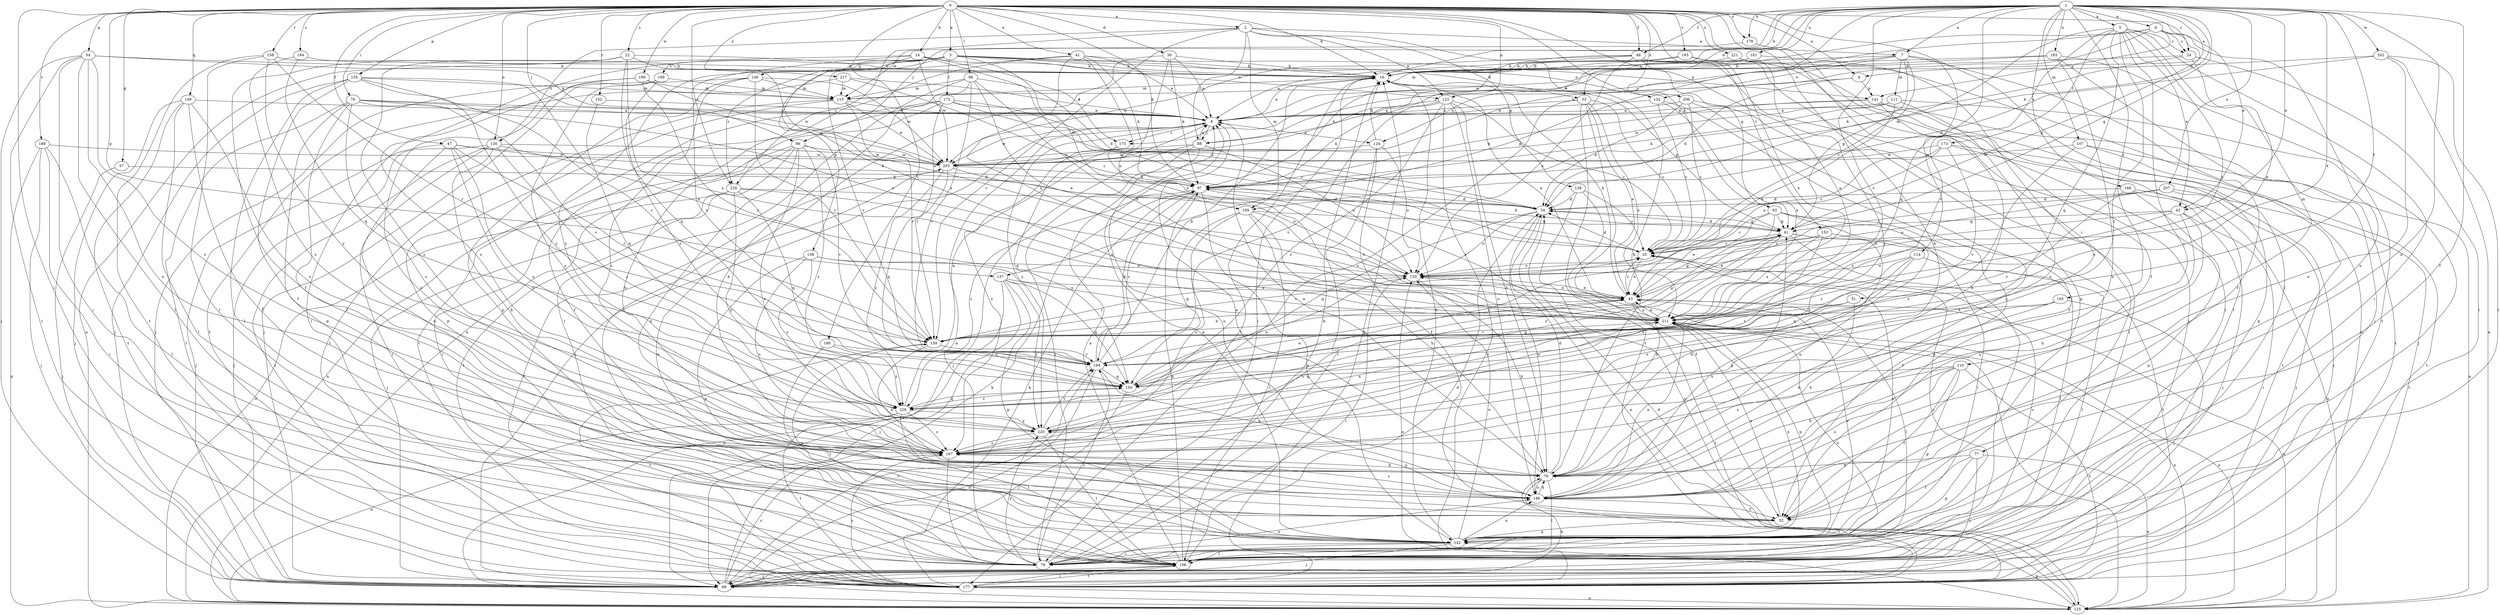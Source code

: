 strict digraph  {
0;
1;
2;
3;
4;
5;
6;
7;
8;
14;
16;
22;
24;
25;
30;
33;
34;
41;
42;
43;
47;
48;
51;
52;
54;
57;
61;
70;
76;
77;
79;
86;
88;
89;
93;
97;
98;
106;
107;
109;
110;
111;
114;
115;
123;
124;
125;
130;
132;
133;
135;
137;
138;
139;
140;
141;
142;
149;
150;
152;
153;
158;
159;
164;
165;
166;
167;
169;
172;
173;
175;
177;
179;
181;
183;
186;
188;
190;
193;
194;
199;
202;
203;
206;
207;
211;
217;
220;
221;
228;
229;
0 -> 2  [label=a];
0 -> 3  [label=a];
0 -> 4  [label=a];
0 -> 14  [label=b];
0 -> 16  [label=b];
0 -> 22  [label=c];
0 -> 30  [label=d];
0 -> 41  [label=e];
0 -> 42  [label=e];
0 -> 47  [label=f];
0 -> 48  [label=f];
0 -> 54  [label=g];
0 -> 57  [label=g];
0 -> 61  [label=g];
0 -> 70  [label=h];
0 -> 76  [label=i];
0 -> 77  [label=i];
0 -> 79  [label=i];
0 -> 86  [label=j];
0 -> 93  [label=k];
0 -> 97  [label=k];
0 -> 98  [label=l];
0 -> 106  [label=l];
0 -> 123  [label=n];
0 -> 130  [label=o];
0 -> 135  [label=p];
0 -> 137  [label=p];
0 -> 149  [label=q];
0 -> 152  [label=r];
0 -> 153  [label=r];
0 -> 158  [label=r];
0 -> 164  [label=s];
0 -> 179  [label=u];
0 -> 188  [label=v];
0 -> 190  [label=v];
0 -> 193  [label=v];
0 -> 199  [label=w];
0 -> 206  [label=x];
0 -> 217  [label=y];
0 -> 221  [label=z];
0 -> 228  [label=z];
1 -> 4  [label=a];
1 -> 5  [label=a];
1 -> 6  [label=a];
1 -> 7  [label=a];
1 -> 16  [label=b];
1 -> 24  [label=c];
1 -> 33  [label=d];
1 -> 42  [label=e];
1 -> 48  [label=f];
1 -> 51  [label=f];
1 -> 52  [label=f];
1 -> 61  [label=g];
1 -> 86  [label=j];
1 -> 97  [label=k];
1 -> 107  [label=m];
1 -> 137  [label=p];
1 -> 150  [label=q];
1 -> 165  [label=s];
1 -> 166  [label=s];
1 -> 179  [label=u];
1 -> 181  [label=u];
1 -> 183  [label=u];
1 -> 186  [label=u];
1 -> 194  [label=v];
1 -> 202  [label=w];
1 -> 203  [label=w];
1 -> 207  [label=x];
1 -> 211  [label=x];
2 -> 7  [label=a];
2 -> 70  [label=h];
2 -> 88  [label=j];
2 -> 109  [label=m];
2 -> 123  [label=n];
2 -> 130  [label=o];
2 -> 138  [label=p];
2 -> 159  [label=r];
2 -> 228  [label=z];
3 -> 16  [label=b];
3 -> 33  [label=d];
3 -> 109  [label=m];
3 -> 123  [label=n];
3 -> 132  [label=o];
3 -> 139  [label=p];
3 -> 140  [label=p];
3 -> 141  [label=p];
3 -> 167  [label=s];
3 -> 169  [label=t];
3 -> 172  [label=t];
3 -> 220  [label=y];
3 -> 228  [label=z];
4 -> 34  [label=d];
4 -> 124  [label=n];
4 -> 141  [label=p];
5 -> 24  [label=c];
5 -> 42  [label=e];
5 -> 79  [label=i];
5 -> 109  [label=m];
5 -> 110  [label=m];
5 -> 150  [label=q];
5 -> 167  [label=s];
5 -> 173  [label=t];
5 -> 194  [label=v];
5 -> 211  [label=x];
5 -> 229  [label=z];
6 -> 24  [label=c];
6 -> 61  [label=g];
6 -> 88  [label=j];
6 -> 141  [label=p];
6 -> 175  [label=t];
6 -> 186  [label=u];
6 -> 203  [label=w];
7 -> 16  [label=b];
7 -> 25  [label=c];
7 -> 52  [label=f];
7 -> 61  [label=g];
7 -> 88  [label=j];
7 -> 111  [label=m];
7 -> 114  [label=m];
7 -> 132  [label=o];
8 -> 88  [label=j];
8 -> 89  [label=j];
8 -> 124  [label=n];
8 -> 175  [label=t];
8 -> 203  [label=w];
8 -> 220  [label=y];
14 -> 16  [label=b];
14 -> 25  [label=c];
14 -> 125  [label=n];
14 -> 175  [label=t];
14 -> 194  [label=v];
14 -> 203  [label=w];
14 -> 211  [label=x];
16 -> 8  [label=a];
16 -> 43  [label=e];
16 -> 61  [label=g];
16 -> 79  [label=i];
16 -> 115  [label=m];
16 -> 177  [label=t];
22 -> 16  [label=b];
22 -> 52  [label=f];
22 -> 133  [label=o];
22 -> 150  [label=q];
22 -> 167  [label=s];
22 -> 211  [label=x];
24 -> 16  [label=b];
24 -> 43  [label=e];
24 -> 97  [label=k];
24 -> 106  [label=l];
25 -> 34  [label=d];
25 -> 43  [label=e];
25 -> 133  [label=o];
30 -> 8  [label=a];
30 -> 16  [label=b];
30 -> 97  [label=k];
30 -> 106  [label=l];
30 -> 211  [label=x];
33 -> 8  [label=a];
33 -> 25  [label=c];
33 -> 43  [label=e];
33 -> 125  [label=n];
33 -> 177  [label=t];
33 -> 211  [label=x];
33 -> 220  [label=y];
34 -> 61  [label=g];
34 -> 125  [label=n];
34 -> 133  [label=o];
34 -> 150  [label=q];
34 -> 186  [label=u];
41 -> 8  [label=a];
41 -> 16  [label=b];
41 -> 97  [label=k];
41 -> 125  [label=n];
41 -> 133  [label=o];
41 -> 194  [label=v];
41 -> 211  [label=x];
42 -> 61  [label=g];
42 -> 70  [label=h];
42 -> 79  [label=i];
42 -> 133  [label=o];
42 -> 186  [label=u];
42 -> 211  [label=x];
43 -> 16  [label=b];
43 -> 25  [label=c];
43 -> 61  [label=g];
43 -> 106  [label=l];
43 -> 125  [label=n];
43 -> 133  [label=o];
43 -> 167  [label=s];
43 -> 177  [label=t];
43 -> 211  [label=x];
47 -> 89  [label=j];
47 -> 97  [label=k];
47 -> 159  [label=r];
47 -> 186  [label=u];
47 -> 203  [label=w];
47 -> 220  [label=y];
47 -> 229  [label=z];
48 -> 8  [label=a];
48 -> 16  [label=b];
48 -> 89  [label=j];
48 -> 125  [label=n];
48 -> 133  [label=o];
48 -> 203  [label=w];
48 -> 220  [label=y];
51 -> 70  [label=h];
51 -> 159  [label=r];
51 -> 211  [label=x];
52 -> 142  [label=p];
52 -> 211  [label=x];
54 -> 8  [label=a];
54 -> 16  [label=b];
54 -> 79  [label=i];
54 -> 89  [label=j];
54 -> 106  [label=l];
54 -> 167  [label=s];
54 -> 177  [label=t];
54 -> 186  [label=u];
57 -> 89  [label=j];
57 -> 97  [label=k];
61 -> 25  [label=c];
61 -> 34  [label=d];
61 -> 70  [label=h];
61 -> 79  [label=i];
61 -> 97  [label=k];
61 -> 106  [label=l];
61 -> 177  [label=t];
61 -> 229  [label=z];
70 -> 8  [label=a];
70 -> 34  [label=d];
70 -> 106  [label=l];
70 -> 177  [label=t];
70 -> 186  [label=u];
76 -> 8  [label=a];
76 -> 52  [label=f];
76 -> 133  [label=o];
76 -> 142  [label=p];
76 -> 167  [label=s];
76 -> 177  [label=t];
76 -> 194  [label=v];
76 -> 203  [label=w];
77 -> 52  [label=f];
77 -> 70  [label=h];
77 -> 89  [label=j];
77 -> 125  [label=n];
77 -> 142  [label=p];
79 -> 8  [label=a];
79 -> 16  [label=b];
79 -> 25  [label=c];
79 -> 186  [label=u];
79 -> 194  [label=v];
79 -> 211  [label=x];
79 -> 220  [label=y];
86 -> 79  [label=i];
86 -> 125  [label=n];
86 -> 167  [label=s];
86 -> 177  [label=t];
86 -> 186  [label=u];
86 -> 194  [label=v];
86 -> 203  [label=w];
86 -> 229  [label=z];
88 -> 8  [label=a];
88 -> 79  [label=i];
88 -> 89  [label=j];
88 -> 133  [label=o];
88 -> 186  [label=u];
88 -> 203  [label=w];
89 -> 70  [label=h];
89 -> 97  [label=k];
89 -> 167  [label=s];
89 -> 194  [label=v];
93 -> 25  [label=c];
93 -> 43  [label=e];
93 -> 52  [label=f];
93 -> 61  [label=g];
93 -> 79  [label=i];
93 -> 186  [label=u];
93 -> 229  [label=z];
97 -> 34  [label=d];
97 -> 142  [label=p];
97 -> 194  [label=v];
97 -> 211  [label=x];
97 -> 229  [label=z];
98 -> 34  [label=d];
98 -> 43  [label=e];
98 -> 70  [label=h];
98 -> 79  [label=i];
98 -> 115  [label=m];
98 -> 194  [label=v];
98 -> 211  [label=x];
106 -> 8  [label=a];
106 -> 25  [label=c];
106 -> 34  [label=d];
106 -> 89  [label=j];
106 -> 97  [label=k];
106 -> 177  [label=t];
107 -> 125  [label=n];
107 -> 167  [label=s];
107 -> 177  [label=t];
107 -> 203  [label=w];
109 -> 43  [label=e];
109 -> 61  [label=g];
109 -> 70  [label=h];
109 -> 106  [label=l];
109 -> 150  [label=q];
109 -> 167  [label=s];
110 -> 52  [label=f];
110 -> 70  [label=h];
110 -> 142  [label=p];
110 -> 150  [label=q];
110 -> 167  [label=s];
110 -> 177  [label=t];
110 -> 186  [label=u];
111 -> 8  [label=a];
111 -> 43  [label=e];
111 -> 89  [label=j];
111 -> 97  [label=k];
111 -> 167  [label=s];
111 -> 203  [label=w];
114 -> 106  [label=l];
114 -> 133  [label=o];
114 -> 150  [label=q];
114 -> 159  [label=r];
114 -> 167  [label=s];
115 -> 8  [label=a];
115 -> 142  [label=p];
115 -> 159  [label=r];
115 -> 177  [label=t];
115 -> 203  [label=w];
123 -> 8  [label=a];
123 -> 25  [label=c];
123 -> 70  [label=h];
123 -> 97  [label=k];
123 -> 125  [label=n];
123 -> 186  [label=u];
123 -> 194  [label=v];
123 -> 229  [label=z];
124 -> 16  [label=b];
124 -> 52  [label=f];
124 -> 79  [label=i];
124 -> 133  [label=o];
124 -> 203  [label=w];
125 -> 34  [label=d];
125 -> 142  [label=p];
125 -> 211  [label=x];
130 -> 34  [label=d];
130 -> 70  [label=h];
130 -> 79  [label=i];
130 -> 89  [label=j];
130 -> 177  [label=t];
130 -> 203  [label=w];
130 -> 229  [label=z];
132 -> 8  [label=a];
132 -> 25  [label=c];
132 -> 52  [label=f];
132 -> 211  [label=x];
133 -> 43  [label=e];
133 -> 70  [label=h];
133 -> 79  [label=i];
133 -> 159  [label=r];
135 -> 52  [label=f];
135 -> 89  [label=j];
135 -> 106  [label=l];
135 -> 115  [label=m];
135 -> 159  [label=r];
135 -> 211  [label=x];
135 -> 229  [label=z];
137 -> 43  [label=e];
137 -> 89  [label=j];
137 -> 125  [label=n];
137 -> 142  [label=p];
137 -> 150  [label=q];
137 -> 220  [label=y];
138 -> 25  [label=c];
138 -> 34  [label=d];
138 -> 52  [label=f];
138 -> 125  [label=n];
139 -> 133  [label=o];
139 -> 142  [label=p];
139 -> 167  [label=s];
139 -> 211  [label=x];
139 -> 229  [label=z];
140 -> 89  [label=j];
140 -> 115  [label=m];
140 -> 142  [label=p];
140 -> 159  [label=r];
140 -> 167  [label=s];
140 -> 203  [label=w];
141 -> 8  [label=a];
141 -> 70  [label=h];
141 -> 97  [label=k];
141 -> 142  [label=p];
141 -> 177  [label=t];
142 -> 8  [label=a];
142 -> 16  [label=b];
142 -> 25  [label=c];
142 -> 43  [label=e];
142 -> 79  [label=i];
142 -> 89  [label=j];
142 -> 106  [label=l];
142 -> 133  [label=o];
142 -> 186  [label=u];
142 -> 203  [label=w];
142 -> 211  [label=x];
149 -> 8  [label=a];
149 -> 52  [label=f];
149 -> 89  [label=j];
149 -> 106  [label=l];
149 -> 167  [label=s];
149 -> 177  [label=t];
150 -> 43  [label=e];
150 -> 89  [label=j];
150 -> 133  [label=o];
150 -> 229  [label=z];
152 -> 8  [label=a];
152 -> 150  [label=q];
153 -> 25  [label=c];
153 -> 43  [label=e];
153 -> 70  [label=h];
153 -> 211  [label=x];
153 -> 220  [label=y];
158 -> 16  [label=b];
158 -> 106  [label=l];
158 -> 159  [label=r];
158 -> 177  [label=t];
158 -> 220  [label=y];
159 -> 25  [label=c];
159 -> 43  [label=e];
159 -> 61  [label=g];
159 -> 70  [label=h];
159 -> 142  [label=p];
159 -> 194  [label=v];
164 -> 16  [label=b];
164 -> 150  [label=q];
164 -> 167  [label=s];
165 -> 70  [label=h];
165 -> 89  [label=j];
165 -> 167  [label=s];
165 -> 211  [label=x];
166 -> 34  [label=d];
166 -> 89  [label=j];
166 -> 125  [label=n];
166 -> 142  [label=p];
166 -> 194  [label=v];
167 -> 70  [label=h];
167 -> 79  [label=i];
169 -> 79  [label=i];
169 -> 115  [label=m];
169 -> 167  [label=s];
169 -> 229  [label=z];
172 -> 8  [label=a];
172 -> 25  [label=c];
172 -> 34  [label=d];
172 -> 52  [label=f];
172 -> 70  [label=h];
172 -> 159  [label=r];
172 -> 177  [label=t];
173 -> 25  [label=c];
173 -> 89  [label=j];
173 -> 133  [label=o];
173 -> 177  [label=t];
173 -> 194  [label=v];
173 -> 203  [label=w];
175 -> 150  [label=q];
175 -> 167  [label=s];
177 -> 16  [label=b];
177 -> 97  [label=k];
177 -> 106  [label=l];
177 -> 125  [label=n];
177 -> 133  [label=o];
177 -> 159  [label=r];
177 -> 167  [label=s];
179 -> 52  [label=f];
179 -> 115  [label=m];
181 -> 8  [label=a];
181 -> 16  [label=b];
181 -> 167  [label=s];
183 -> 16  [label=b];
183 -> 89  [label=j];
183 -> 115  [label=m];
183 -> 177  [label=t];
183 -> 186  [label=u];
186 -> 8  [label=a];
186 -> 52  [label=f];
186 -> 61  [label=g];
186 -> 70  [label=h];
186 -> 167  [label=s];
186 -> 211  [label=x];
186 -> 220  [label=y];
188 -> 79  [label=i];
188 -> 89  [label=j];
188 -> 106  [label=l];
188 -> 125  [label=n];
188 -> 203  [label=w];
190 -> 106  [label=l];
190 -> 194  [label=v];
190 -> 229  [label=z];
193 -> 16  [label=b];
193 -> 97  [label=k];
193 -> 142  [label=p];
193 -> 211  [label=x];
194 -> 16  [label=b];
194 -> 70  [label=h];
194 -> 97  [label=k];
194 -> 125  [label=n];
194 -> 150  [label=q];
199 -> 89  [label=j];
199 -> 115  [label=m];
199 -> 159  [label=r];
199 -> 186  [label=u];
199 -> 203  [label=w];
202 -> 16  [label=b];
202 -> 34  [label=d];
202 -> 106  [label=l];
202 -> 125  [label=n];
202 -> 186  [label=u];
203 -> 97  [label=k];
203 -> 133  [label=o];
203 -> 150  [label=q];
203 -> 177  [label=t];
203 -> 229  [label=z];
206 -> 8  [label=a];
206 -> 25  [label=c];
206 -> 34  [label=d];
206 -> 106  [label=l];
206 -> 186  [label=u];
207 -> 25  [label=c];
207 -> 34  [label=d];
207 -> 89  [label=j];
207 -> 133  [label=o];
207 -> 177  [label=t];
211 -> 43  [label=e];
211 -> 125  [label=n];
211 -> 142  [label=p];
211 -> 159  [label=r];
217 -> 8  [label=a];
217 -> 25  [label=c];
217 -> 115  [label=m];
217 -> 177  [label=t];
220 -> 61  [label=g];
220 -> 106  [label=l];
220 -> 167  [label=s];
220 -> 194  [label=v];
220 -> 211  [label=x];
221 -> 16  [label=b];
221 -> 79  [label=i];
221 -> 106  [label=l];
221 -> 211  [label=x];
228 -> 34  [label=d];
228 -> 89  [label=j];
228 -> 125  [label=n];
228 -> 150  [label=q];
228 -> 211  [label=x];
228 -> 220  [label=y];
229 -> 8  [label=a];
229 -> 106  [label=l];
229 -> 125  [label=n];
229 -> 150  [label=q];
229 -> 167  [label=s];
229 -> 177  [label=t];
229 -> 220  [label=y];
}
